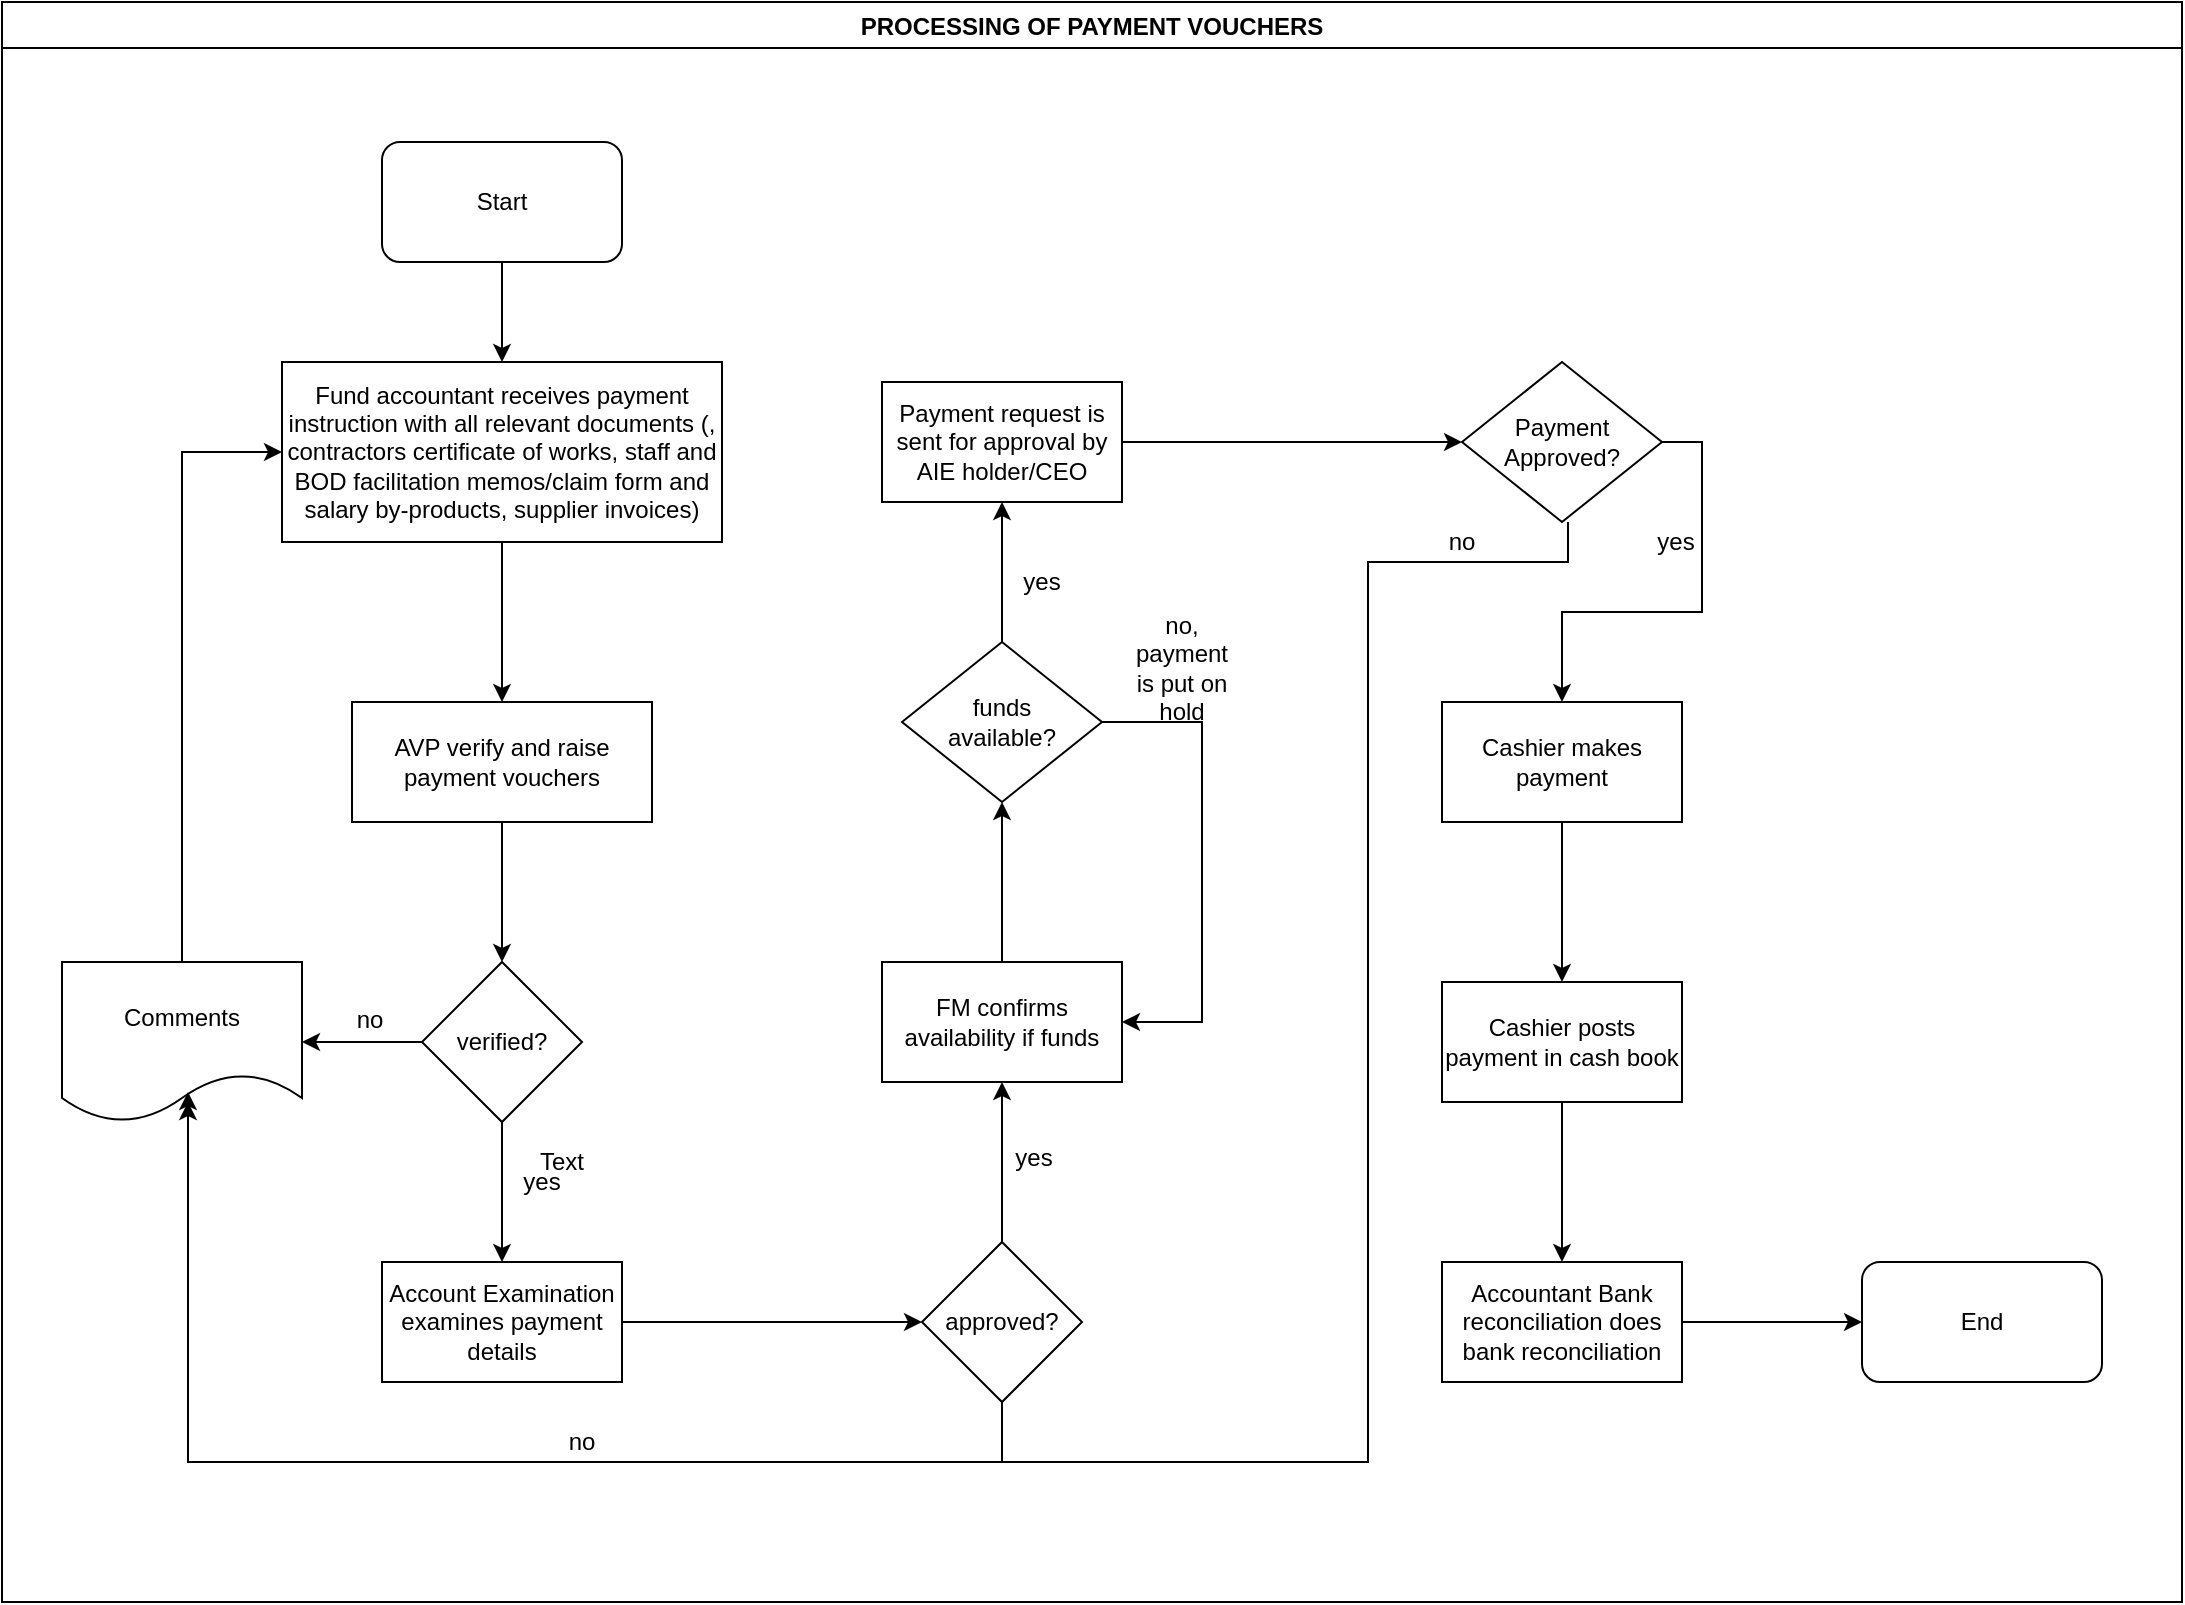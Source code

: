 <mxfile version="14.7.7" type="github">
  <diagram id="38-RYg7YOeez1GykrM8r" name="Page-1">
    <mxGraphModel dx="1038" dy="508" grid="1" gridSize="10" guides="1" tooltips="1" connect="1" arrows="1" fold="1" page="1" pageScale="1" pageWidth="1169" pageHeight="827" math="0" shadow="0">
      <root>
        <mxCell id="0" />
        <mxCell id="1" parent="0" />
        <mxCell id="pgjDkxNFBhTPu0ai2_G_-1" value="PROCESSING OF PAYMENT VOUCHERS" style="swimlane;" vertex="1" parent="1">
          <mxGeometry x="10" y="10" width="1090" height="800" as="geometry" />
        </mxCell>
        <mxCell id="pgjDkxNFBhTPu0ai2_G_-2" value="Start" style="rounded=1;whiteSpace=wrap;html=1;" vertex="1" parent="pgjDkxNFBhTPu0ai2_G_-1">
          <mxGeometry x="190" y="70" width="120" height="60" as="geometry" />
        </mxCell>
        <mxCell id="pgjDkxNFBhTPu0ai2_G_-5" value="Fund accountant receives payment instruction with all relevant documents (, contractors certificate of works, staff and BOD facilitation memos/claim form and salary by-products, supplier invoices)" style="rounded=0;whiteSpace=wrap;html=1;" vertex="1" parent="pgjDkxNFBhTPu0ai2_G_-1">
          <mxGeometry x="140" y="180" width="220" height="90" as="geometry" />
        </mxCell>
        <mxCell id="pgjDkxNFBhTPu0ai2_G_-4" value="" style="edgeStyle=orthogonalEdgeStyle;rounded=0;orthogonalLoop=1;jettySize=auto;html=1;entryX=0.5;entryY=0;entryDx=0;entryDy=0;" edge="1" parent="pgjDkxNFBhTPu0ai2_G_-1" source="pgjDkxNFBhTPu0ai2_G_-2" target="pgjDkxNFBhTPu0ai2_G_-5">
          <mxGeometry relative="1" as="geometry">
            <mxPoint x="250" y="210" as="targetPoint" />
          </mxGeometry>
        </mxCell>
        <mxCell id="pgjDkxNFBhTPu0ai2_G_-6" value="AVP verify and raise payment vouchers" style="rounded=0;whiteSpace=wrap;html=1;" vertex="1" parent="pgjDkxNFBhTPu0ai2_G_-1">
          <mxGeometry x="175" y="350" width="150" height="60" as="geometry" />
        </mxCell>
        <mxCell id="pgjDkxNFBhTPu0ai2_G_-7" value="" style="edgeStyle=orthogonalEdgeStyle;rounded=0;orthogonalLoop=1;jettySize=auto;html=1;" edge="1" parent="pgjDkxNFBhTPu0ai2_G_-1" source="pgjDkxNFBhTPu0ai2_G_-5" target="pgjDkxNFBhTPu0ai2_G_-6">
          <mxGeometry relative="1" as="geometry" />
        </mxCell>
        <mxCell id="pgjDkxNFBhTPu0ai2_G_-10" value="Account Examination examines payment details" style="rounded=0;whiteSpace=wrap;html=1;" vertex="1" parent="pgjDkxNFBhTPu0ai2_G_-1">
          <mxGeometry x="190" y="630" width="120" height="60" as="geometry" />
        </mxCell>
        <mxCell id="pgjDkxNFBhTPu0ai2_G_-19" value="approved?" style="rhombus;whiteSpace=wrap;html=1;rounded=0;" vertex="1" parent="pgjDkxNFBhTPu0ai2_G_-1">
          <mxGeometry x="460" y="620" width="80" height="80" as="geometry" />
        </mxCell>
        <mxCell id="pgjDkxNFBhTPu0ai2_G_-20" value="" style="edgeStyle=orthogonalEdgeStyle;rounded=0;orthogonalLoop=1;jettySize=auto;html=1;" edge="1" parent="pgjDkxNFBhTPu0ai2_G_-1" source="pgjDkxNFBhTPu0ai2_G_-10" target="pgjDkxNFBhTPu0ai2_G_-19">
          <mxGeometry relative="1" as="geometry" />
        </mxCell>
        <mxCell id="pgjDkxNFBhTPu0ai2_G_-21" value="FM confirms availability if funds" style="whiteSpace=wrap;html=1;rounded=0;" vertex="1" parent="pgjDkxNFBhTPu0ai2_G_-1">
          <mxGeometry x="440" y="480" width="120" height="60" as="geometry" />
        </mxCell>
        <mxCell id="pgjDkxNFBhTPu0ai2_G_-22" value="" style="edgeStyle=orthogonalEdgeStyle;rounded=0;orthogonalLoop=1;jettySize=auto;html=1;" edge="1" parent="pgjDkxNFBhTPu0ai2_G_-1" source="pgjDkxNFBhTPu0ai2_G_-19" target="pgjDkxNFBhTPu0ai2_G_-21">
          <mxGeometry relative="1" as="geometry" />
        </mxCell>
        <mxCell id="pgjDkxNFBhTPu0ai2_G_-26" value="yes" style="text;html=1;strokeColor=none;fillColor=none;align=center;verticalAlign=middle;whiteSpace=wrap;rounded=0;" vertex="1" parent="pgjDkxNFBhTPu0ai2_G_-1">
          <mxGeometry x="496" y="568" width="40" height="20" as="geometry" />
        </mxCell>
        <mxCell id="pgjDkxNFBhTPu0ai2_G_-27" value="&lt;div&gt;funds &lt;br&gt;&lt;/div&gt;&lt;div&gt;available?&lt;/div&gt;" style="rhombus;whiteSpace=wrap;html=1;rounded=0;" vertex="1" parent="pgjDkxNFBhTPu0ai2_G_-1">
          <mxGeometry x="450" y="320" width="100" height="80" as="geometry" />
        </mxCell>
        <mxCell id="pgjDkxNFBhTPu0ai2_G_-28" value="" style="edgeStyle=orthogonalEdgeStyle;rounded=0;orthogonalLoop=1;jettySize=auto;html=1;" edge="1" parent="pgjDkxNFBhTPu0ai2_G_-1" source="pgjDkxNFBhTPu0ai2_G_-21" target="pgjDkxNFBhTPu0ai2_G_-27">
          <mxGeometry relative="1" as="geometry" />
        </mxCell>
        <mxCell id="pgjDkxNFBhTPu0ai2_G_-29" value="Payment request is sent for approval by AIE holder/CEO" style="whiteSpace=wrap;html=1;rounded=0;" vertex="1" parent="pgjDkxNFBhTPu0ai2_G_-1">
          <mxGeometry x="440" y="190" width="120" height="60" as="geometry" />
        </mxCell>
        <mxCell id="pgjDkxNFBhTPu0ai2_G_-30" value="" style="edgeStyle=orthogonalEdgeStyle;rounded=0;orthogonalLoop=1;jettySize=auto;html=1;" edge="1" parent="pgjDkxNFBhTPu0ai2_G_-1" source="pgjDkxNFBhTPu0ai2_G_-27" target="pgjDkxNFBhTPu0ai2_G_-29">
          <mxGeometry relative="1" as="geometry" />
        </mxCell>
        <mxCell id="pgjDkxNFBhTPu0ai2_G_-37" value="" style="edgeStyle=orthogonalEdgeStyle;rounded=0;orthogonalLoop=1;jettySize=auto;html=1;entryX=1;entryY=0.5;entryDx=0;entryDy=0;" edge="1" parent="pgjDkxNFBhTPu0ai2_G_-1" source="pgjDkxNFBhTPu0ai2_G_-27" target="pgjDkxNFBhTPu0ai2_G_-21">
          <mxGeometry relative="1" as="geometry">
            <mxPoint x="620" y="360" as="targetPoint" />
            <Array as="points">
              <mxPoint x="600" y="360" />
              <mxPoint x="600" y="510" />
            </Array>
          </mxGeometry>
        </mxCell>
        <mxCell id="pgjDkxNFBhTPu0ai2_G_-39" value="no, payment is put on hold" style="text;html=1;strokeColor=none;fillColor=none;align=center;verticalAlign=middle;whiteSpace=wrap;rounded=0;" vertex="1" parent="pgjDkxNFBhTPu0ai2_G_-1">
          <mxGeometry x="560" y="298" width="60" height="70" as="geometry" />
        </mxCell>
        <mxCell id="pgjDkxNFBhTPu0ai2_G_-34" value="Payment Approved?" style="rhombus;whiteSpace=wrap;html=1;rounded=0;" vertex="1" parent="pgjDkxNFBhTPu0ai2_G_-1">
          <mxGeometry x="730" y="180" width="100" height="80" as="geometry" />
        </mxCell>
        <mxCell id="pgjDkxNFBhTPu0ai2_G_-35" value="" style="edgeStyle=orthogonalEdgeStyle;rounded=0;orthogonalLoop=1;jettySize=auto;html=1;" edge="1" parent="pgjDkxNFBhTPu0ai2_G_-1" source="pgjDkxNFBhTPu0ai2_G_-29" target="pgjDkxNFBhTPu0ai2_G_-34">
          <mxGeometry relative="1" as="geometry" />
        </mxCell>
        <mxCell id="pgjDkxNFBhTPu0ai2_G_-40" value="Cashier makes payment" style="rounded=0;whiteSpace=wrap;html=1;" vertex="1" parent="pgjDkxNFBhTPu0ai2_G_-1">
          <mxGeometry x="720" y="350" width="120" height="60" as="geometry" />
        </mxCell>
        <mxCell id="pgjDkxNFBhTPu0ai2_G_-41" value="" style="edgeStyle=orthogonalEdgeStyle;rounded=0;orthogonalLoop=1;jettySize=auto;html=1;exitX=1;exitY=0.5;exitDx=0;exitDy=0;" edge="1" parent="pgjDkxNFBhTPu0ai2_G_-1" source="pgjDkxNFBhTPu0ai2_G_-34" target="pgjDkxNFBhTPu0ai2_G_-40">
          <mxGeometry relative="1" as="geometry" />
        </mxCell>
        <mxCell id="pgjDkxNFBhTPu0ai2_G_-46" value="End" style="rounded=1;whiteSpace=wrap;html=1;" vertex="1" parent="pgjDkxNFBhTPu0ai2_G_-1">
          <mxGeometry x="930" y="630" width="120" height="60" as="geometry" />
        </mxCell>
        <mxCell id="pgjDkxNFBhTPu0ai2_G_-48" value="yes" style="text;html=1;strokeColor=none;fillColor=none;align=center;verticalAlign=middle;whiteSpace=wrap;rounded=0;" vertex="1" parent="pgjDkxNFBhTPu0ai2_G_-1">
          <mxGeometry x="817" y="260" width="40" height="20" as="geometry" />
        </mxCell>
        <mxCell id="pgjDkxNFBhTPu0ai2_G_-51" value="no" style="text;html=1;strokeColor=none;fillColor=none;align=center;verticalAlign=middle;whiteSpace=wrap;rounded=0;" vertex="1" parent="pgjDkxNFBhTPu0ai2_G_-1">
          <mxGeometry x="710" y="260" width="40" height="20" as="geometry" />
        </mxCell>
        <mxCell id="pgjDkxNFBhTPu0ai2_G_-12" value="" style="edgeStyle=orthogonalEdgeStyle;rounded=0;orthogonalLoop=1;jettySize=auto;html=1;" edge="1" parent="1" source="pgjDkxNFBhTPu0ai2_G_-8">
          <mxGeometry relative="1" as="geometry">
            <mxPoint x="260" y="640" as="targetPoint" />
          </mxGeometry>
        </mxCell>
        <mxCell id="pgjDkxNFBhTPu0ai2_G_-15" value="" style="edgeStyle=orthogonalEdgeStyle;rounded=0;orthogonalLoop=1;jettySize=auto;html=1;" edge="1" parent="1" source="pgjDkxNFBhTPu0ai2_G_-8" target="pgjDkxNFBhTPu0ai2_G_-14">
          <mxGeometry relative="1" as="geometry" />
        </mxCell>
        <mxCell id="pgjDkxNFBhTPu0ai2_G_-8" value="verified?" style="rhombus;whiteSpace=wrap;html=1;rounded=0;" vertex="1" parent="1">
          <mxGeometry x="220" y="490" width="80" height="80" as="geometry" />
        </mxCell>
        <mxCell id="pgjDkxNFBhTPu0ai2_G_-9" value="" style="edgeStyle=orthogonalEdgeStyle;rounded=0;orthogonalLoop=1;jettySize=auto;html=1;" edge="1" parent="1" source="pgjDkxNFBhTPu0ai2_G_-6" target="pgjDkxNFBhTPu0ai2_G_-8">
          <mxGeometry relative="1" as="geometry" />
        </mxCell>
        <mxCell id="pgjDkxNFBhTPu0ai2_G_-13" value="yes" style="text;html=1;strokeColor=none;fillColor=none;align=center;verticalAlign=middle;whiteSpace=wrap;rounded=0;" vertex="1" parent="1">
          <mxGeometry x="260" y="590" width="40" height="20" as="geometry" />
        </mxCell>
        <mxCell id="pgjDkxNFBhTPu0ai2_G_-17" value="" style="edgeStyle=orthogonalEdgeStyle;rounded=0;orthogonalLoop=1;jettySize=auto;html=1;entryX=0;entryY=0.5;entryDx=0;entryDy=0;" edge="1" parent="1" source="pgjDkxNFBhTPu0ai2_G_-14" target="pgjDkxNFBhTPu0ai2_G_-5">
          <mxGeometry relative="1" as="geometry">
            <mxPoint x="100" y="400" as="targetPoint" />
          </mxGeometry>
        </mxCell>
        <mxCell id="pgjDkxNFBhTPu0ai2_G_-14" value="Comments" style="shape=document;whiteSpace=wrap;html=1;boundedLbl=1;rounded=0;" vertex="1" parent="1">
          <mxGeometry x="40" y="490" width="120" height="80" as="geometry" />
        </mxCell>
        <mxCell id="pgjDkxNFBhTPu0ai2_G_-18" value="no" style="text;html=1;strokeColor=none;fillColor=none;align=center;verticalAlign=middle;whiteSpace=wrap;rounded=0;" vertex="1" parent="1">
          <mxGeometry x="174" y="509" width="40" height="20" as="geometry" />
        </mxCell>
        <mxCell id="pgjDkxNFBhTPu0ai2_G_-24" value="" style="edgeStyle=orthogonalEdgeStyle;rounded=0;orthogonalLoop=1;jettySize=auto;html=1;entryX=0.525;entryY=0.813;entryDx=0;entryDy=0;entryPerimeter=0;" edge="1" parent="1" source="pgjDkxNFBhTPu0ai2_G_-19" target="pgjDkxNFBhTPu0ai2_G_-14">
          <mxGeometry relative="1" as="geometry">
            <mxPoint x="460" y="800" as="targetPoint" />
            <Array as="points">
              <mxPoint x="510" y="740" />
              <mxPoint x="103" y="740" />
            </Array>
          </mxGeometry>
        </mxCell>
        <mxCell id="pgjDkxNFBhTPu0ai2_G_-25" value="no" style="text;html=1;strokeColor=none;fillColor=none;align=center;verticalAlign=middle;whiteSpace=wrap;rounded=0;" vertex="1" parent="1">
          <mxGeometry x="280" y="720" width="40" height="20" as="geometry" />
        </mxCell>
        <mxCell id="pgjDkxNFBhTPu0ai2_G_-31" value="yes" style="text;html=1;strokeColor=none;fillColor=none;align=center;verticalAlign=middle;whiteSpace=wrap;rounded=0;" vertex="1" parent="1">
          <mxGeometry x="510" y="290" width="40" height="20" as="geometry" />
        </mxCell>
        <mxCell id="pgjDkxNFBhTPu0ai2_G_-38" value="Text" style="text;html=1;strokeColor=none;fillColor=none;align=center;verticalAlign=middle;whiteSpace=wrap;rounded=0;" vertex="1" parent="1">
          <mxGeometry x="270" y="580" width="40" height="20" as="geometry" />
        </mxCell>
        <mxCell id="pgjDkxNFBhTPu0ai2_G_-45" value="" style="edgeStyle=orthogonalEdgeStyle;rounded=0;orthogonalLoop=1;jettySize=auto;html=1;" edge="1" parent="1" source="pgjDkxNFBhTPu0ai2_G_-42" target="pgjDkxNFBhTPu0ai2_G_-44">
          <mxGeometry relative="1" as="geometry" />
        </mxCell>
        <mxCell id="pgjDkxNFBhTPu0ai2_G_-42" value="Cashier posts payment in cash book" style="whiteSpace=wrap;html=1;rounded=0;" vertex="1" parent="1">
          <mxGeometry x="730" y="500" width="120" height="60" as="geometry" />
        </mxCell>
        <mxCell id="pgjDkxNFBhTPu0ai2_G_-43" value="" style="edgeStyle=orthogonalEdgeStyle;rounded=0;orthogonalLoop=1;jettySize=auto;html=1;" edge="1" parent="1" source="pgjDkxNFBhTPu0ai2_G_-40" target="pgjDkxNFBhTPu0ai2_G_-42">
          <mxGeometry relative="1" as="geometry" />
        </mxCell>
        <mxCell id="pgjDkxNFBhTPu0ai2_G_-47" value="" style="edgeStyle=orthogonalEdgeStyle;rounded=0;orthogonalLoop=1;jettySize=auto;html=1;" edge="1" parent="1" source="pgjDkxNFBhTPu0ai2_G_-44" target="pgjDkxNFBhTPu0ai2_G_-46">
          <mxGeometry relative="1" as="geometry" />
        </mxCell>
        <mxCell id="pgjDkxNFBhTPu0ai2_G_-44" value="&lt;span lang=&quot;EN-GB&quot;&gt;Accountant Bank reconciliation does bank reconciliation&lt;/span&gt;" style="whiteSpace=wrap;html=1;rounded=0;" vertex="1" parent="1">
          <mxGeometry x="730" y="640" width="120" height="60" as="geometry" />
        </mxCell>
        <mxCell id="pgjDkxNFBhTPu0ai2_G_-50" value="" style="edgeStyle=orthogonalEdgeStyle;rounded=0;orthogonalLoop=1;jettySize=auto;html=1;" edge="1" parent="1">
          <mxGeometry relative="1" as="geometry">
            <mxPoint x="793" y="270" as="sourcePoint" />
            <mxPoint x="103" y="560" as="targetPoint" />
            <Array as="points">
              <mxPoint x="793" y="290" />
              <mxPoint x="693" y="290" />
              <mxPoint x="693" y="740" />
              <mxPoint x="103" y="740" />
            </Array>
          </mxGeometry>
        </mxCell>
      </root>
    </mxGraphModel>
  </diagram>
</mxfile>
